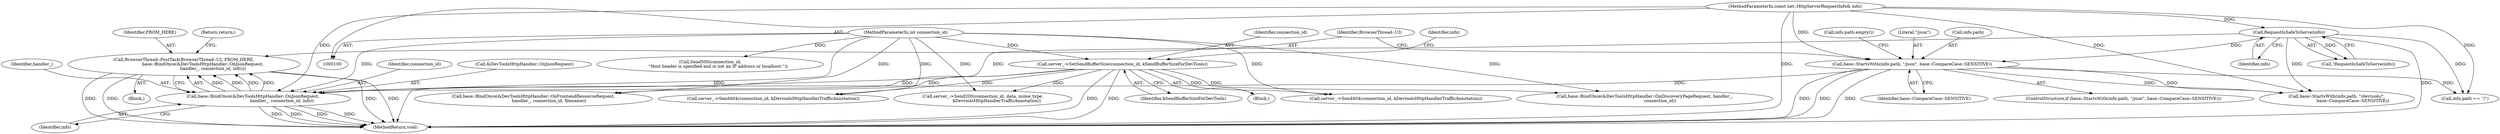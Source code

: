 digraph "0_Chrome_ba1513223e47b62ed53b61518b7f7b82ad1d8ccd@API" {
"1000124" [label="(Call,BrowserThread::PostTask(BrowserThread::UI, FROM_HERE,\n                            base::BindOnce(&DevToolsHttpHandler::OnJsonRequest,\n                                           handler_, connection_id, info)))"];
"1000127" [label="(Call,base::BindOnce(&DevToolsHttpHandler::OnJsonRequest,\n                                           handler_, connection_id, info))"];
"1000113" [label="(Call,server_->SetSendBufferSize(connection_id, kSendBufferSizeForDevTools))"];
"1000101" [label="(MethodParameterIn,int connection_id)"];
"1000106" [label="(Call,RequestIsSafeToServe(info))"];
"1000102" [label="(MethodParameterIn,const net::HttpServerRequestInfo& info)"];
"1000117" [label="(Call,base::StartsWith(info.path, \"/json\", base::CompareCase::SENSITIVE))"];
"1000105" [label="(Call,!RequestIsSafeToServe(info))"];
"1000161" [label="(Call,server_->Send404(connection_id, kDevtoolsHttpHandlerTrafficAnnotation))"];
"1000125" [label="(Identifier,BrowserThread::UI)"];
"1000202" [label="(Call,base::BindOnce(&DevToolsHttpHandler::OnFrontendResourceRequest,\n                       handler_, connection_id, filename))"];
"1000115" [label="(Identifier,kSendBufferSizeForDevTools)"];
"1000131" [label="(Identifier,connection_id)"];
"1000136" [label="(Call,info.path.empty())"];
"1000116" [label="(ControlStructure,if (base::StartsWith(info.path, \"/json\", base::CompareCase::SENSITIVE)))"];
"1000128" [label="(Call,&DevToolsHttpHandler::OnJsonRequest)"];
"1000119" [label="(Identifier,info)"];
"1000133" [label="(Return,return;)"];
"1000209" [label="(Call,server_->Send404(connection_id, kDevtoolsHttpHandlerTrafficAnnotation))"];
"1000126" [label="(Identifier,FROM_HERE)"];
"1000212" [label="(MethodReturn,void)"];
"1000123" [label="(Block,)"];
"1000117" [label="(Call,base::StartsWith(info.path, \"/json\", base::CompareCase::SENSITIVE))"];
"1000121" [label="(Literal,\"/json\")"];
"1000137" [label="(Call,info.path == \"/\")"];
"1000124" [label="(Call,BrowserThread::PostTask(BrowserThread::UI, FROM_HERE,\n                            base::BindOnce(&DevToolsHttpHandler::OnJsonRequest,\n                                           handler_, connection_id, info)))"];
"1000190" [label="(Call,server_->Send200(connection_id, data, mime_type,\n                     kDevtoolsHttpHandlerTrafficAnnotation))"];
"1000101" [label="(MethodParameterIn,int connection_id)"];
"1000102" [label="(MethodParameterIn,const net::HttpServerRequestInfo& info)"];
"1000146" [label="(Call,base::BindOnce(&DevToolsHttpHandler::OnDiscoveryPageRequest, handler_,\n                       connection_id))"];
"1000103" [label="(Block,)"];
"1000154" [label="(Call,base::StartsWith(info.path, \"/devtools/\",\n                        base::CompareCase::SENSITIVE))"];
"1000122" [label="(Identifier,base::CompareCase::SENSITIVE)"];
"1000114" [label="(Identifier,connection_id)"];
"1000109" [label="(Call,Send500(connection_id,\n            \"Host header is specified and is not an IP address or localhost.\"))"];
"1000107" [label="(Identifier,info)"];
"1000118" [label="(Call,info.path)"];
"1000127" [label="(Call,base::BindOnce(&DevToolsHttpHandler::OnJsonRequest,\n                                           handler_, connection_id, info))"];
"1000113" [label="(Call,server_->SetSendBufferSize(connection_id, kSendBufferSizeForDevTools))"];
"1000106" [label="(Call,RequestIsSafeToServe(info))"];
"1000130" [label="(Identifier,handler_)"];
"1000132" [label="(Identifier,info)"];
"1000124" -> "1000123"  [label="AST: "];
"1000124" -> "1000127"  [label="CFG: "];
"1000125" -> "1000124"  [label="AST: "];
"1000126" -> "1000124"  [label="AST: "];
"1000127" -> "1000124"  [label="AST: "];
"1000133" -> "1000124"  [label="CFG: "];
"1000124" -> "1000212"  [label="DDG: "];
"1000124" -> "1000212"  [label="DDG: "];
"1000124" -> "1000212"  [label="DDG: "];
"1000124" -> "1000212"  [label="DDG: "];
"1000127" -> "1000124"  [label="DDG: "];
"1000127" -> "1000124"  [label="DDG: "];
"1000127" -> "1000124"  [label="DDG: "];
"1000127" -> "1000124"  [label="DDG: "];
"1000127" -> "1000132"  [label="CFG: "];
"1000128" -> "1000127"  [label="AST: "];
"1000130" -> "1000127"  [label="AST: "];
"1000131" -> "1000127"  [label="AST: "];
"1000132" -> "1000127"  [label="AST: "];
"1000127" -> "1000212"  [label="DDG: "];
"1000127" -> "1000212"  [label="DDG: "];
"1000127" -> "1000212"  [label="DDG: "];
"1000127" -> "1000212"  [label="DDG: "];
"1000113" -> "1000127"  [label="DDG: "];
"1000101" -> "1000127"  [label="DDG: "];
"1000106" -> "1000127"  [label="DDG: "];
"1000117" -> "1000127"  [label="DDG: "];
"1000102" -> "1000127"  [label="DDG: "];
"1000113" -> "1000103"  [label="AST: "];
"1000113" -> "1000115"  [label="CFG: "];
"1000114" -> "1000113"  [label="AST: "];
"1000115" -> "1000113"  [label="AST: "];
"1000119" -> "1000113"  [label="CFG: "];
"1000113" -> "1000212"  [label="DDG: "];
"1000113" -> "1000212"  [label="DDG: "];
"1000101" -> "1000113"  [label="DDG: "];
"1000113" -> "1000146"  [label="DDG: "];
"1000113" -> "1000161"  [label="DDG: "];
"1000113" -> "1000190"  [label="DDG: "];
"1000113" -> "1000202"  [label="DDG: "];
"1000113" -> "1000209"  [label="DDG: "];
"1000101" -> "1000100"  [label="AST: "];
"1000101" -> "1000212"  [label="DDG: "];
"1000101" -> "1000109"  [label="DDG: "];
"1000101" -> "1000146"  [label="DDG: "];
"1000101" -> "1000161"  [label="DDG: "];
"1000101" -> "1000190"  [label="DDG: "];
"1000101" -> "1000202"  [label="DDG: "];
"1000101" -> "1000209"  [label="DDG: "];
"1000106" -> "1000105"  [label="AST: "];
"1000106" -> "1000107"  [label="CFG: "];
"1000107" -> "1000106"  [label="AST: "];
"1000105" -> "1000106"  [label="CFG: "];
"1000106" -> "1000212"  [label="DDG: "];
"1000106" -> "1000105"  [label="DDG: "];
"1000102" -> "1000106"  [label="DDG: "];
"1000106" -> "1000117"  [label="DDG: "];
"1000106" -> "1000137"  [label="DDG: "];
"1000106" -> "1000154"  [label="DDG: "];
"1000102" -> "1000100"  [label="AST: "];
"1000102" -> "1000212"  [label="DDG: "];
"1000102" -> "1000117"  [label="DDG: "];
"1000102" -> "1000137"  [label="DDG: "];
"1000102" -> "1000154"  [label="DDG: "];
"1000117" -> "1000116"  [label="AST: "];
"1000117" -> "1000122"  [label="CFG: "];
"1000118" -> "1000117"  [label="AST: "];
"1000121" -> "1000117"  [label="AST: "];
"1000122" -> "1000117"  [label="AST: "];
"1000125" -> "1000117"  [label="CFG: "];
"1000136" -> "1000117"  [label="CFG: "];
"1000117" -> "1000212"  [label="DDG: "];
"1000117" -> "1000212"  [label="DDG: "];
"1000117" -> "1000212"  [label="DDG: "];
"1000117" -> "1000137"  [label="DDG: "];
"1000117" -> "1000154"  [label="DDG: "];
"1000117" -> "1000154"  [label="DDG: "];
}
